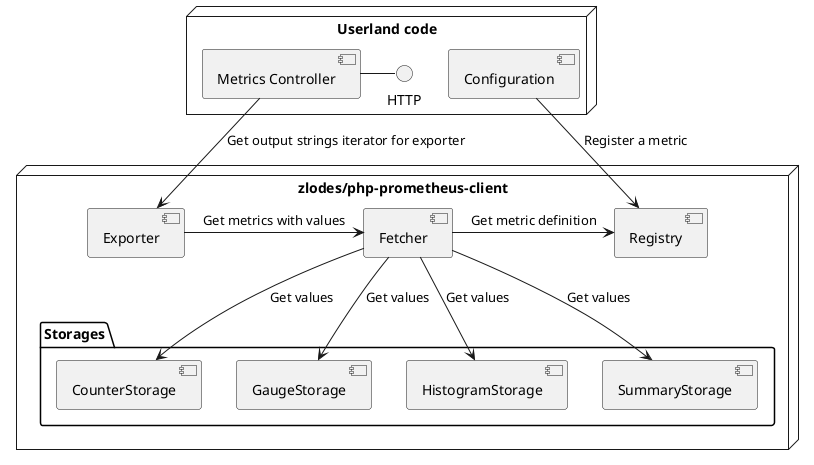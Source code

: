 @startuml
'https://plantuml.com/component-diagram

node "Userland code" {
  HTTP - [Metrics Controller]

  [Configuration]
}

node "zlodes/php-prometheus-client" {
    [Fetcher]
    [Exporter]
    [Registry]

    package "Storages" {
        [CounterStorage]
        [GaugeStorage]
        [HistogramStorage]
        [SummaryStorage]
    }
}

[Metrics Controller] --> [Exporter]: Get output strings iterator for exporter
[Exporter] -> [Fetcher]: Get metrics with values
[Fetcher] -> [Registry]: Get metric definition
[Fetcher] --> [CounterStorage]: Get values
[Fetcher] --> [GaugeStorage]: Get values
[Fetcher] --> [HistogramStorage]: Get values
[Fetcher] --> [SummaryStorage]: Get values

[Configuration] --> [Registry]: Register a metric

@enduml
